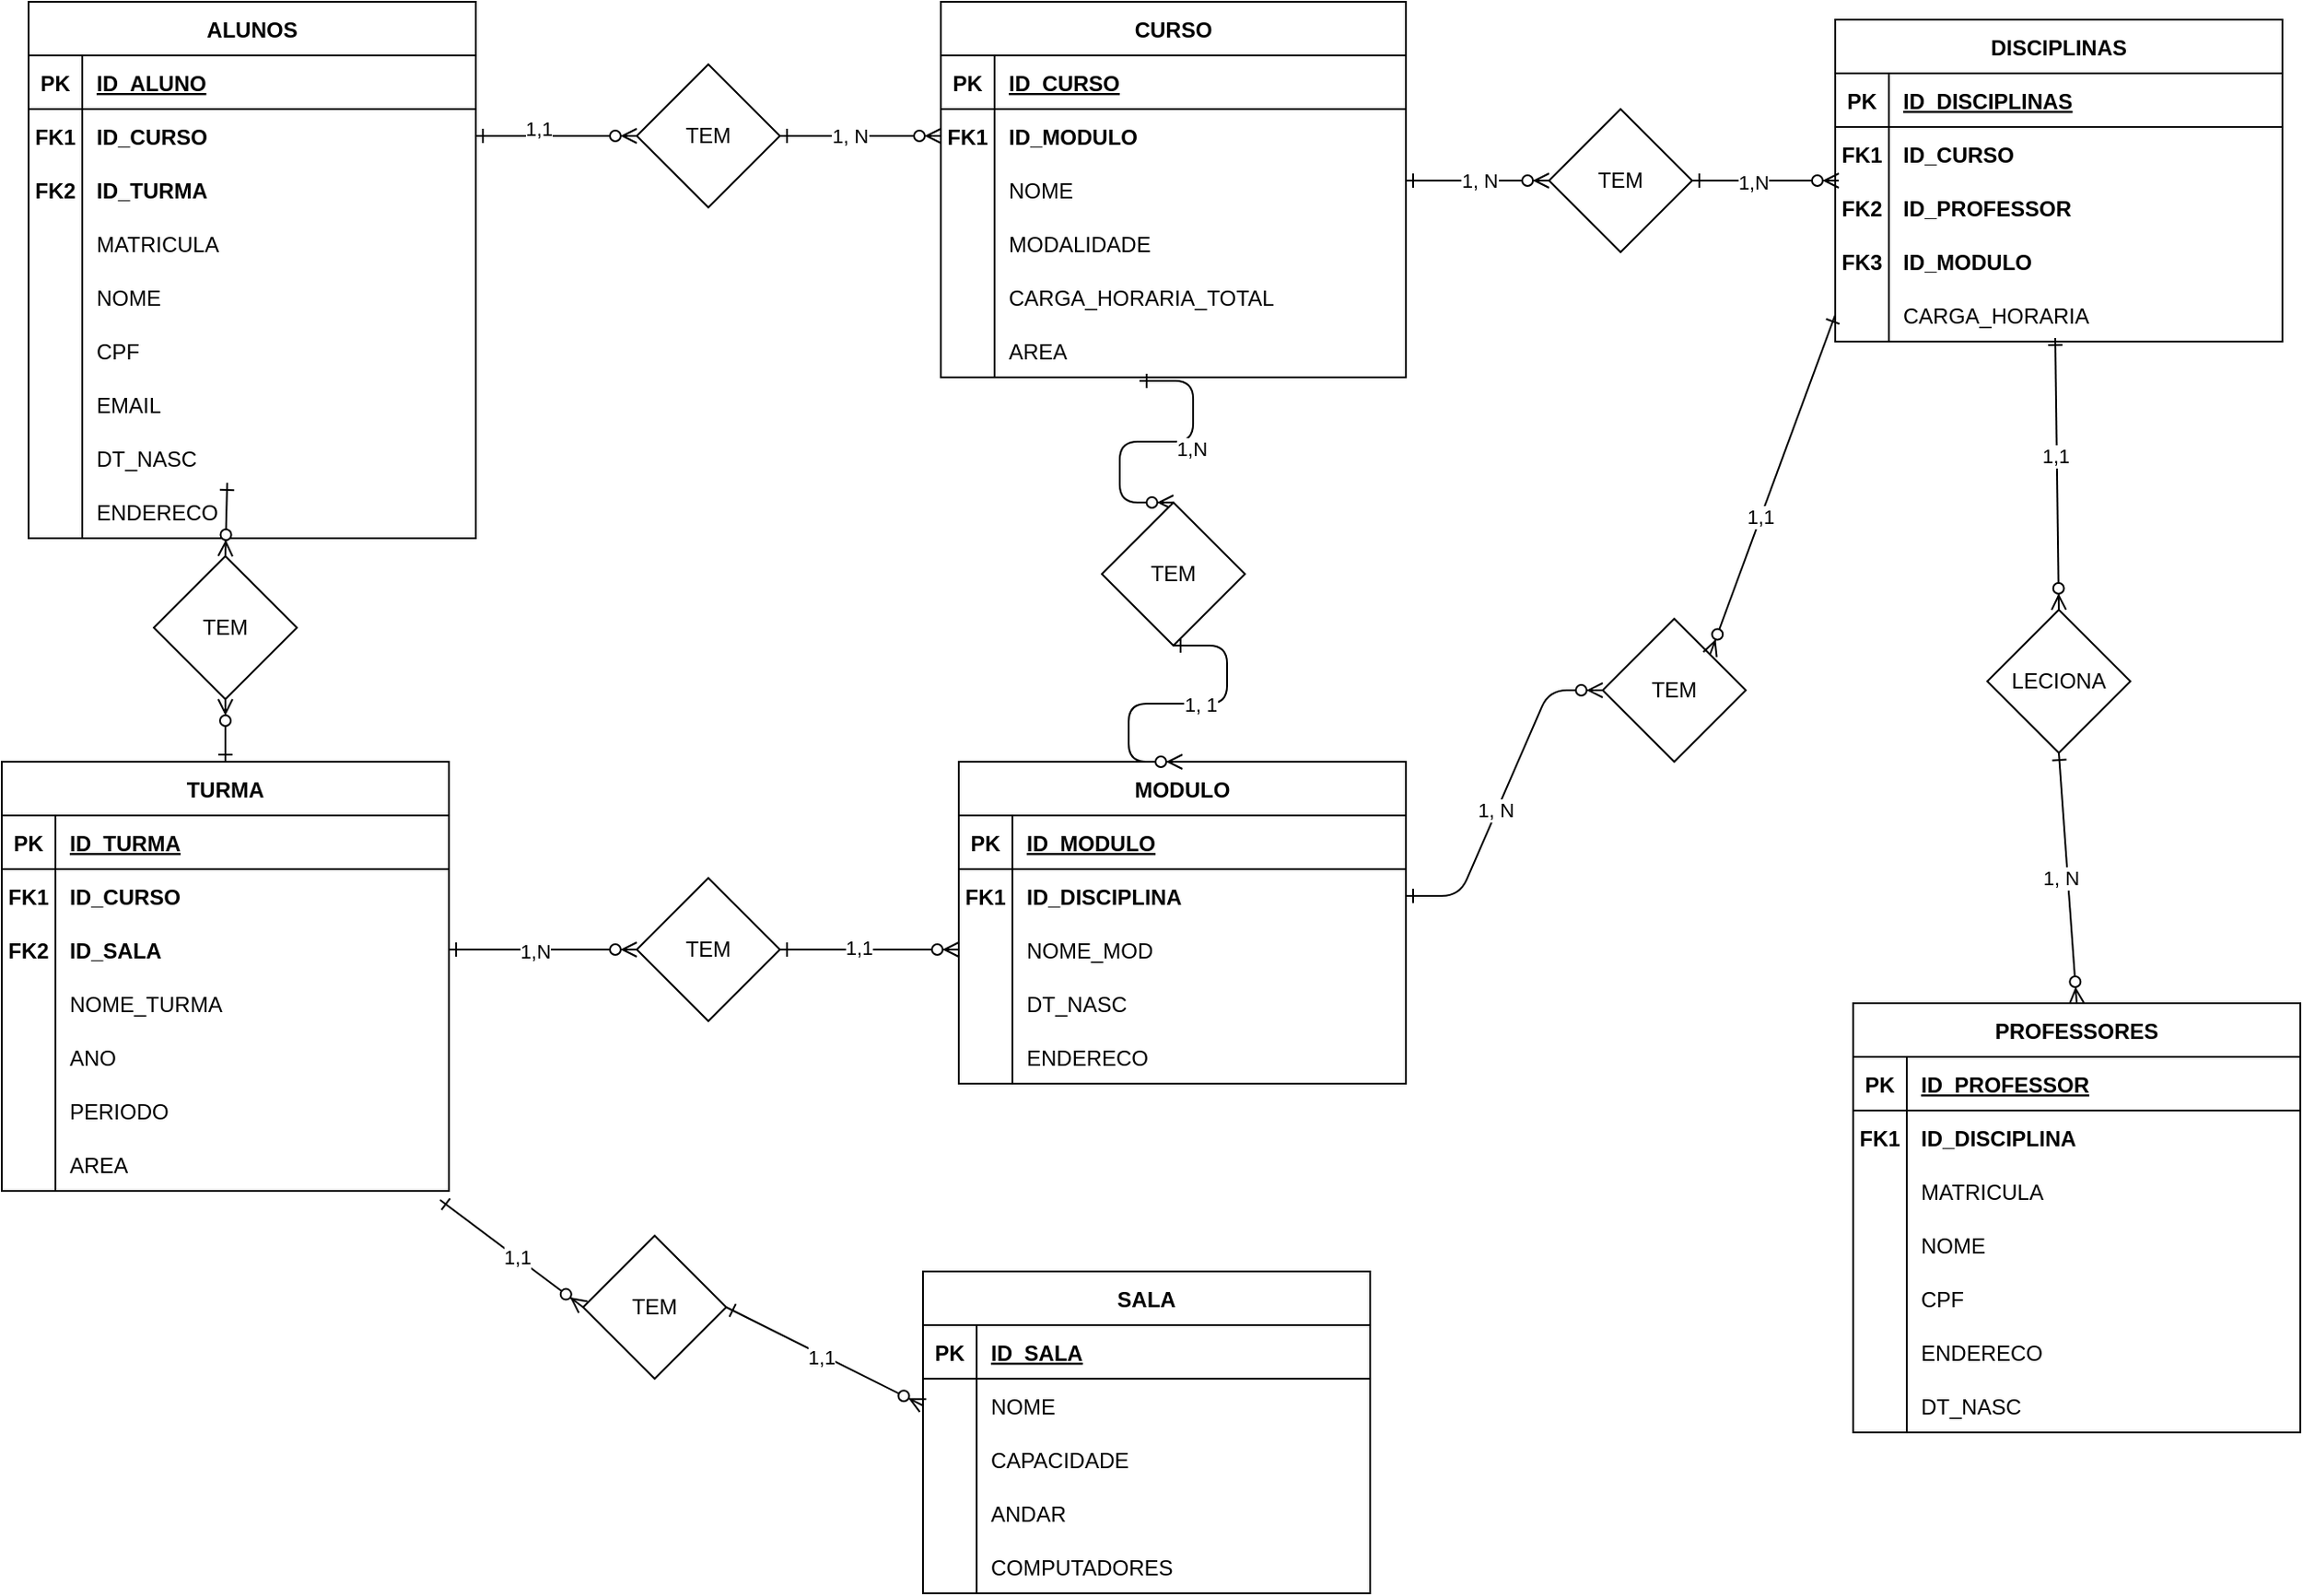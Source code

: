 <mxfile version="21.7.5" type="github">
  <diagram id="R2lEEEUBdFMjLlhIrx00" name="Page-1">
    <mxGraphModel dx="1434" dy="768" grid="1" gridSize="10" guides="1" tooltips="1" connect="1" arrows="1" fold="1" page="1" pageScale="1" pageWidth="850" pageHeight="1100" math="0" shadow="0" extFonts="Permanent Marker^https://fonts.googleapis.com/css?family=Permanent+Marker">
      <root>
        <mxCell id="0" />
        <mxCell id="1" parent="0" />
        <mxCell id="C-vyLk0tnHw3VtMMgP7b-1" value="" style="edgeStyle=entityRelationEdgeStyle;endArrow=ERzeroToMany;startArrow=ERone;endFill=1;startFill=0;exitX=1;exitY=0.5;exitDx=0;exitDy=0;entryX=0;entryY=0.5;entryDx=0;entryDy=0;" parent="1" source="-hiC41WYeYtVtAj1oazb-33" target="C-vyLk0tnHw3VtMMgP7b-6" edge="1">
          <mxGeometry width="100" height="100" relative="1" as="geometry">
            <mxPoint x="340" y="720" as="sourcePoint" />
            <mxPoint x="440" y="620" as="targetPoint" />
            <Array as="points">
              <mxPoint x="410" y="200" />
            </Array>
          </mxGeometry>
        </mxCell>
        <mxCell id="5HD7OeJxK2w6Mlb2MV0D-38" value="1, N" style="edgeLabel;html=1;align=center;verticalAlign=middle;resizable=0;points=[];" vertex="1" connectable="0" parent="C-vyLk0tnHw3VtMMgP7b-1">
          <mxGeometry x="-0.133" relative="1" as="geometry">
            <mxPoint as="offset" />
          </mxGeometry>
        </mxCell>
        <mxCell id="C-vyLk0tnHw3VtMMgP7b-12" value="" style="edgeStyle=entityRelationEdgeStyle;endArrow=ERzeroToMany;startArrow=ERone;endFill=1;startFill=0;entryX=0;entryY=0.5;entryDx=0;entryDy=0;" parent="1" source="-hiC41WYeYtVtAj1oazb-38" target="plqxTGIZk48bvA9duy29-41" edge="1">
          <mxGeometry width="100" height="100" relative="1" as="geometry">
            <mxPoint x="200" y="580" as="sourcePoint" />
            <mxPoint x="240" y="930" as="targetPoint" />
          </mxGeometry>
        </mxCell>
        <mxCell id="5HD7OeJxK2w6Mlb2MV0D-43" value="1,1" style="edgeLabel;html=1;align=center;verticalAlign=middle;resizable=0;points=[];" vertex="1" connectable="0" parent="C-vyLk0tnHw3VtMMgP7b-12">
          <mxGeometry x="-0.126" y="1" relative="1" as="geometry">
            <mxPoint as="offset" />
          </mxGeometry>
        </mxCell>
        <mxCell id="C-vyLk0tnHw3VtMMgP7b-2" value="CURSO" style="shape=table;startSize=30;container=1;collapsible=1;childLayout=tableLayout;fixedRows=1;rowLines=0;fontStyle=1;align=center;resizeLast=1;" parent="1" vertex="1">
          <mxGeometry x="560" y="120" width="260" height="210" as="geometry" />
        </mxCell>
        <mxCell id="C-vyLk0tnHw3VtMMgP7b-3" value="" style="shape=partialRectangle;collapsible=0;dropTarget=0;pointerEvents=0;fillColor=none;points=[[0,0.5],[1,0.5]];portConstraint=eastwest;top=0;left=0;right=0;bottom=1;" parent="C-vyLk0tnHw3VtMMgP7b-2" vertex="1">
          <mxGeometry y="30" width="260" height="30" as="geometry" />
        </mxCell>
        <mxCell id="C-vyLk0tnHw3VtMMgP7b-4" value="PK" style="shape=partialRectangle;overflow=hidden;connectable=0;fillColor=none;top=0;left=0;bottom=0;right=0;fontStyle=1;" parent="C-vyLk0tnHw3VtMMgP7b-3" vertex="1">
          <mxGeometry width="30" height="30" as="geometry">
            <mxRectangle width="30" height="30" as="alternateBounds" />
          </mxGeometry>
        </mxCell>
        <mxCell id="C-vyLk0tnHw3VtMMgP7b-5" value="ID_CURSO" style="shape=partialRectangle;overflow=hidden;connectable=0;fillColor=none;top=0;left=0;bottom=0;right=0;align=left;spacingLeft=6;fontStyle=5;" parent="C-vyLk0tnHw3VtMMgP7b-3" vertex="1">
          <mxGeometry x="30" width="230" height="30" as="geometry">
            <mxRectangle width="230" height="30" as="alternateBounds" />
          </mxGeometry>
        </mxCell>
        <mxCell id="C-vyLk0tnHw3VtMMgP7b-6" value="" style="shape=partialRectangle;collapsible=0;dropTarget=0;pointerEvents=0;fillColor=none;points=[[0,0.5],[1,0.5]];portConstraint=eastwest;top=0;left=0;right=0;bottom=0;" parent="C-vyLk0tnHw3VtMMgP7b-2" vertex="1">
          <mxGeometry y="60" width="260" height="30" as="geometry" />
        </mxCell>
        <mxCell id="C-vyLk0tnHw3VtMMgP7b-7" value="FK1" style="shape=partialRectangle;overflow=hidden;connectable=0;fillColor=none;top=0;left=0;bottom=0;right=0;fontStyle=1" parent="C-vyLk0tnHw3VtMMgP7b-6" vertex="1">
          <mxGeometry width="30" height="30" as="geometry">
            <mxRectangle width="30" height="30" as="alternateBounds" />
          </mxGeometry>
        </mxCell>
        <mxCell id="C-vyLk0tnHw3VtMMgP7b-8" value="ID_MODULO" style="shape=partialRectangle;overflow=hidden;connectable=0;fillColor=none;top=0;left=0;bottom=0;right=0;align=left;spacingLeft=6;fontStyle=1" parent="C-vyLk0tnHw3VtMMgP7b-6" vertex="1">
          <mxGeometry x="30" width="230" height="30" as="geometry">
            <mxRectangle width="230" height="30" as="alternateBounds" />
          </mxGeometry>
        </mxCell>
        <mxCell id="C-vyLk0tnHw3VtMMgP7b-9" value="" style="shape=partialRectangle;collapsible=0;dropTarget=0;pointerEvents=0;fillColor=none;points=[[0,0.5],[1,0.5]];portConstraint=eastwest;top=0;left=0;right=0;bottom=0;" parent="C-vyLk0tnHw3VtMMgP7b-2" vertex="1">
          <mxGeometry y="90" width="260" height="30" as="geometry" />
        </mxCell>
        <mxCell id="C-vyLk0tnHw3VtMMgP7b-10" value="" style="shape=partialRectangle;overflow=hidden;connectable=0;fillColor=none;top=0;left=0;bottom=0;right=0;" parent="C-vyLk0tnHw3VtMMgP7b-9" vertex="1">
          <mxGeometry width="30" height="30" as="geometry">
            <mxRectangle width="30" height="30" as="alternateBounds" />
          </mxGeometry>
        </mxCell>
        <mxCell id="C-vyLk0tnHw3VtMMgP7b-11" value="NOME" style="shape=partialRectangle;overflow=hidden;connectable=0;fillColor=none;top=0;left=0;bottom=0;right=0;align=left;spacingLeft=6;" parent="C-vyLk0tnHw3VtMMgP7b-9" vertex="1">
          <mxGeometry x="30" width="230" height="30" as="geometry">
            <mxRectangle width="230" height="30" as="alternateBounds" />
          </mxGeometry>
        </mxCell>
        <mxCell id="plqxTGIZk48bvA9duy29-15" value="" style="shape=partialRectangle;collapsible=0;dropTarget=0;pointerEvents=0;fillColor=none;points=[[0,0.5],[1,0.5]];portConstraint=eastwest;top=0;left=0;right=0;bottom=0;" parent="C-vyLk0tnHw3VtMMgP7b-2" vertex="1">
          <mxGeometry y="120" width="260" height="30" as="geometry" />
        </mxCell>
        <mxCell id="plqxTGIZk48bvA9duy29-16" value="" style="shape=partialRectangle;overflow=hidden;connectable=0;fillColor=none;top=0;left=0;bottom=0;right=0;" parent="plqxTGIZk48bvA9duy29-15" vertex="1">
          <mxGeometry width="30" height="30" as="geometry">
            <mxRectangle width="30" height="30" as="alternateBounds" />
          </mxGeometry>
        </mxCell>
        <mxCell id="plqxTGIZk48bvA9duy29-17" value="MODALIDADE" style="shape=partialRectangle;overflow=hidden;connectable=0;fillColor=none;top=0;left=0;bottom=0;right=0;align=left;spacingLeft=6;" parent="plqxTGIZk48bvA9duy29-15" vertex="1">
          <mxGeometry x="30" width="230" height="30" as="geometry">
            <mxRectangle width="230" height="30" as="alternateBounds" />
          </mxGeometry>
        </mxCell>
        <mxCell id="plqxTGIZk48bvA9duy29-18" value="" style="shape=partialRectangle;collapsible=0;dropTarget=0;pointerEvents=0;fillColor=none;points=[[0,0.5],[1,0.5]];portConstraint=eastwest;top=0;left=0;right=0;bottom=0;" parent="C-vyLk0tnHw3VtMMgP7b-2" vertex="1">
          <mxGeometry y="150" width="260" height="30" as="geometry" />
        </mxCell>
        <mxCell id="plqxTGIZk48bvA9duy29-19" value="" style="shape=partialRectangle;overflow=hidden;connectable=0;fillColor=none;top=0;left=0;bottom=0;right=0;" parent="plqxTGIZk48bvA9duy29-18" vertex="1">
          <mxGeometry width="30" height="30" as="geometry">
            <mxRectangle width="30" height="30" as="alternateBounds" />
          </mxGeometry>
        </mxCell>
        <mxCell id="plqxTGIZk48bvA9duy29-20" value="CARGA_HORARIA_TOTAL" style="shape=partialRectangle;overflow=hidden;connectable=0;fillColor=none;top=0;left=0;bottom=0;right=0;align=left;spacingLeft=6;" parent="plqxTGIZk48bvA9duy29-18" vertex="1">
          <mxGeometry x="30" width="230" height="30" as="geometry">
            <mxRectangle width="230" height="30" as="alternateBounds" />
          </mxGeometry>
        </mxCell>
        <mxCell id="5HD7OeJxK2w6Mlb2MV0D-89" value="" style="shape=partialRectangle;collapsible=0;dropTarget=0;pointerEvents=0;fillColor=none;points=[[0,0.5],[1,0.5]];portConstraint=eastwest;top=0;left=0;right=0;bottom=0;" vertex="1" parent="C-vyLk0tnHw3VtMMgP7b-2">
          <mxGeometry y="180" width="260" height="30" as="geometry" />
        </mxCell>
        <mxCell id="5HD7OeJxK2w6Mlb2MV0D-90" value="" style="shape=partialRectangle;overflow=hidden;connectable=0;fillColor=none;top=0;left=0;bottom=0;right=0;" vertex="1" parent="5HD7OeJxK2w6Mlb2MV0D-89">
          <mxGeometry width="30" height="30" as="geometry">
            <mxRectangle width="30" height="30" as="alternateBounds" />
          </mxGeometry>
        </mxCell>
        <mxCell id="5HD7OeJxK2w6Mlb2MV0D-91" value="AREA" style="shape=partialRectangle;overflow=hidden;connectable=0;fillColor=none;top=0;left=0;bottom=0;right=0;align=left;spacingLeft=6;" vertex="1" parent="5HD7OeJxK2w6Mlb2MV0D-89">
          <mxGeometry x="30" width="230" height="30" as="geometry">
            <mxRectangle width="230" height="30" as="alternateBounds" />
          </mxGeometry>
        </mxCell>
        <mxCell id="C-vyLk0tnHw3VtMMgP7b-13" value="DISCIPLINAS" style="shape=table;startSize=30;container=1;collapsible=1;childLayout=tableLayout;fixedRows=1;rowLines=0;fontStyle=1;align=center;resizeLast=1;" parent="1" vertex="1">
          <mxGeometry x="1060" y="130" width="250" height="180" as="geometry" />
        </mxCell>
        <mxCell id="C-vyLk0tnHw3VtMMgP7b-14" value="" style="shape=partialRectangle;collapsible=0;dropTarget=0;pointerEvents=0;fillColor=none;points=[[0,0.5],[1,0.5]];portConstraint=eastwest;top=0;left=0;right=0;bottom=1;" parent="C-vyLk0tnHw3VtMMgP7b-13" vertex="1">
          <mxGeometry y="30" width="250" height="30" as="geometry" />
        </mxCell>
        <mxCell id="C-vyLk0tnHw3VtMMgP7b-15" value="PK" style="shape=partialRectangle;overflow=hidden;connectable=0;fillColor=none;top=0;left=0;bottom=0;right=0;fontStyle=1;" parent="C-vyLk0tnHw3VtMMgP7b-14" vertex="1">
          <mxGeometry width="30" height="30" as="geometry">
            <mxRectangle width="30" height="30" as="alternateBounds" />
          </mxGeometry>
        </mxCell>
        <mxCell id="C-vyLk0tnHw3VtMMgP7b-16" value="ID_DISCIPLINAS" style="shape=partialRectangle;overflow=hidden;connectable=0;fillColor=none;top=0;left=0;bottom=0;right=0;align=left;spacingLeft=6;fontStyle=5;" parent="C-vyLk0tnHw3VtMMgP7b-14" vertex="1">
          <mxGeometry x="30" width="220" height="30" as="geometry">
            <mxRectangle width="220" height="30" as="alternateBounds" />
          </mxGeometry>
        </mxCell>
        <mxCell id="C-vyLk0tnHw3VtMMgP7b-17" value="" style="shape=partialRectangle;collapsible=0;dropTarget=0;pointerEvents=0;fillColor=none;points=[[0,0.5],[1,0.5]];portConstraint=eastwest;top=0;left=0;right=0;bottom=0;" parent="C-vyLk0tnHw3VtMMgP7b-13" vertex="1">
          <mxGeometry y="60" width="250" height="30" as="geometry" />
        </mxCell>
        <mxCell id="C-vyLk0tnHw3VtMMgP7b-18" value="FK1" style="shape=partialRectangle;overflow=hidden;connectable=0;fillColor=none;top=0;left=0;bottom=0;right=0;fontStyle=1" parent="C-vyLk0tnHw3VtMMgP7b-17" vertex="1">
          <mxGeometry width="30" height="30" as="geometry">
            <mxRectangle width="30" height="30" as="alternateBounds" />
          </mxGeometry>
        </mxCell>
        <mxCell id="C-vyLk0tnHw3VtMMgP7b-19" value="ID_CURSO" style="shape=partialRectangle;overflow=hidden;connectable=0;fillColor=none;top=0;left=0;bottom=0;right=0;align=left;spacingLeft=6;fontStyle=1" parent="C-vyLk0tnHw3VtMMgP7b-17" vertex="1">
          <mxGeometry x="30" width="220" height="30" as="geometry">
            <mxRectangle width="220" height="30" as="alternateBounds" />
          </mxGeometry>
        </mxCell>
        <mxCell id="C-vyLk0tnHw3VtMMgP7b-20" value="" style="shape=partialRectangle;collapsible=0;dropTarget=0;pointerEvents=0;fillColor=none;points=[[0,0.5],[1,0.5]];portConstraint=eastwest;top=0;left=0;right=0;bottom=0;" parent="C-vyLk0tnHw3VtMMgP7b-13" vertex="1">
          <mxGeometry y="90" width="250" height="30" as="geometry" />
        </mxCell>
        <mxCell id="C-vyLk0tnHw3VtMMgP7b-21" value="FK2" style="shape=partialRectangle;overflow=hidden;connectable=0;fillColor=none;top=0;left=0;bottom=0;right=0;fontStyle=1" parent="C-vyLk0tnHw3VtMMgP7b-20" vertex="1">
          <mxGeometry width="30" height="30" as="geometry">
            <mxRectangle width="30" height="30" as="alternateBounds" />
          </mxGeometry>
        </mxCell>
        <mxCell id="C-vyLk0tnHw3VtMMgP7b-22" value="ID_PROFESSOR" style="shape=partialRectangle;overflow=hidden;connectable=0;fillColor=none;top=0;left=0;bottom=0;right=0;align=left;spacingLeft=6;fontStyle=1" parent="C-vyLk0tnHw3VtMMgP7b-20" vertex="1">
          <mxGeometry x="30" width="220" height="30" as="geometry">
            <mxRectangle width="220" height="30" as="alternateBounds" />
          </mxGeometry>
        </mxCell>
        <mxCell id="plqxTGIZk48bvA9duy29-24" value="" style="shape=partialRectangle;collapsible=0;dropTarget=0;pointerEvents=0;fillColor=none;points=[[0,0.5],[1,0.5]];portConstraint=eastwest;top=0;left=0;right=0;bottom=0;" parent="C-vyLk0tnHw3VtMMgP7b-13" vertex="1">
          <mxGeometry y="120" width="250" height="30" as="geometry" />
        </mxCell>
        <mxCell id="plqxTGIZk48bvA9duy29-25" value="FK3" style="shape=partialRectangle;overflow=hidden;connectable=0;fillColor=none;top=0;left=0;bottom=0;right=0;fontStyle=1" parent="plqxTGIZk48bvA9duy29-24" vertex="1">
          <mxGeometry width="30" height="30" as="geometry">
            <mxRectangle width="30" height="30" as="alternateBounds" />
          </mxGeometry>
        </mxCell>
        <mxCell id="plqxTGIZk48bvA9duy29-26" value="" style="shape=partialRectangle;overflow=hidden;connectable=0;fillColor=none;top=0;left=0;bottom=0;right=0;align=left;spacingLeft=6;" parent="plqxTGIZk48bvA9duy29-24" vertex="1">
          <mxGeometry x="30" width="220" height="30" as="geometry">
            <mxRectangle width="220" height="30" as="alternateBounds" />
          </mxGeometry>
        </mxCell>
        <mxCell id="plqxTGIZk48bvA9duy29-27" value="" style="shape=partialRectangle;collapsible=0;dropTarget=0;pointerEvents=0;fillColor=none;points=[[0,0.5],[1,0.5]];portConstraint=eastwest;top=0;left=0;right=0;bottom=0;" parent="C-vyLk0tnHw3VtMMgP7b-13" vertex="1">
          <mxGeometry y="150" width="250" height="30" as="geometry" />
        </mxCell>
        <mxCell id="plqxTGIZk48bvA9duy29-28" value="" style="shape=partialRectangle;overflow=hidden;connectable=0;fillColor=none;top=0;left=0;bottom=0;right=0;" parent="plqxTGIZk48bvA9duy29-27" vertex="1">
          <mxGeometry width="30" height="30" as="geometry">
            <mxRectangle width="30" height="30" as="alternateBounds" />
          </mxGeometry>
        </mxCell>
        <mxCell id="plqxTGIZk48bvA9duy29-29" value="CARGA_HORARIA" style="shape=partialRectangle;overflow=hidden;connectable=0;fillColor=none;top=0;left=0;bottom=0;right=0;align=left;spacingLeft=6;" parent="plqxTGIZk48bvA9duy29-27" vertex="1">
          <mxGeometry x="30" width="220" height="30" as="geometry">
            <mxRectangle width="220" height="30" as="alternateBounds" />
          </mxGeometry>
        </mxCell>
        <mxCell id="C-vyLk0tnHw3VtMMgP7b-23" value="ALUNOS" style="shape=table;startSize=30;container=1;collapsible=1;childLayout=tableLayout;fixedRows=1;rowLines=0;fontStyle=1;align=center;resizeLast=1;" parent="1" vertex="1">
          <mxGeometry x="50" y="120" width="250" height="300" as="geometry">
            <mxRectangle x="50" y="120" width="80" height="30" as="alternateBounds" />
          </mxGeometry>
        </mxCell>
        <mxCell id="C-vyLk0tnHw3VtMMgP7b-24" value="" style="shape=partialRectangle;collapsible=0;dropTarget=0;pointerEvents=0;fillColor=none;points=[[0,0.5],[1,0.5]];portConstraint=eastwest;top=0;left=0;right=0;bottom=1;" parent="C-vyLk0tnHw3VtMMgP7b-23" vertex="1">
          <mxGeometry y="30" width="250" height="30" as="geometry" />
        </mxCell>
        <mxCell id="C-vyLk0tnHw3VtMMgP7b-25" value="PK" style="shape=partialRectangle;overflow=hidden;connectable=0;fillColor=none;top=0;left=0;bottom=0;right=0;fontStyle=1;" parent="C-vyLk0tnHw3VtMMgP7b-24" vertex="1">
          <mxGeometry width="30" height="30" as="geometry">
            <mxRectangle width="30" height="30" as="alternateBounds" />
          </mxGeometry>
        </mxCell>
        <mxCell id="C-vyLk0tnHw3VtMMgP7b-26" value="ID_ALUNO" style="shape=partialRectangle;overflow=hidden;connectable=0;fillColor=none;top=0;left=0;bottom=0;right=0;align=left;spacingLeft=6;fontStyle=5;" parent="C-vyLk0tnHw3VtMMgP7b-24" vertex="1">
          <mxGeometry x="30" width="220" height="30" as="geometry">
            <mxRectangle width="220" height="30" as="alternateBounds" />
          </mxGeometry>
        </mxCell>
        <mxCell id="C-vyLk0tnHw3VtMMgP7b-27" value="" style="shape=partialRectangle;collapsible=0;dropTarget=0;pointerEvents=0;fillColor=none;points=[[0,0.5],[1,0.5]];portConstraint=eastwest;top=0;left=0;right=0;bottom=0;" parent="C-vyLk0tnHw3VtMMgP7b-23" vertex="1">
          <mxGeometry y="60" width="250" height="30" as="geometry" />
        </mxCell>
        <mxCell id="C-vyLk0tnHw3VtMMgP7b-28" value="FK1" style="shape=partialRectangle;overflow=hidden;connectable=0;fillColor=none;top=0;left=0;bottom=0;right=0;fontStyle=1" parent="C-vyLk0tnHw3VtMMgP7b-27" vertex="1">
          <mxGeometry width="30" height="30" as="geometry">
            <mxRectangle width="30" height="30" as="alternateBounds" />
          </mxGeometry>
        </mxCell>
        <mxCell id="C-vyLk0tnHw3VtMMgP7b-29" value="ID_CURSO" style="shape=partialRectangle;overflow=hidden;connectable=0;fillColor=none;top=0;left=0;bottom=0;right=0;align=left;spacingLeft=6;fontStyle=1" parent="C-vyLk0tnHw3VtMMgP7b-27" vertex="1">
          <mxGeometry x="30" width="220" height="30" as="geometry">
            <mxRectangle width="220" height="30" as="alternateBounds" />
          </mxGeometry>
        </mxCell>
        <mxCell id="plqxTGIZk48bvA9duy29-6" value="" style="shape=partialRectangle;collapsible=0;dropTarget=0;pointerEvents=0;fillColor=none;points=[[0,0.5],[1,0.5]];portConstraint=eastwest;top=0;left=0;right=0;bottom=0;" parent="C-vyLk0tnHw3VtMMgP7b-23" vertex="1">
          <mxGeometry y="90" width="250" height="30" as="geometry" />
        </mxCell>
        <mxCell id="plqxTGIZk48bvA9duy29-7" value="FK2" style="shape=partialRectangle;overflow=hidden;connectable=0;fillColor=none;top=0;left=0;bottom=0;right=0;fontStyle=1" parent="plqxTGIZk48bvA9duy29-6" vertex="1">
          <mxGeometry width="30" height="30" as="geometry">
            <mxRectangle width="30" height="30" as="alternateBounds" />
          </mxGeometry>
        </mxCell>
        <mxCell id="plqxTGIZk48bvA9duy29-8" value="ID_TURMA" style="shape=partialRectangle;overflow=hidden;connectable=0;fillColor=none;top=0;left=0;bottom=0;right=0;align=left;spacingLeft=6;fontStyle=1" parent="plqxTGIZk48bvA9duy29-6" vertex="1">
          <mxGeometry x="30" width="220" height="30" as="geometry">
            <mxRectangle width="220" height="30" as="alternateBounds" />
          </mxGeometry>
        </mxCell>
        <mxCell id="plqxTGIZk48bvA9duy29-9" value="" style="shape=partialRectangle;collapsible=0;dropTarget=0;pointerEvents=0;fillColor=none;points=[[0,0.5],[1,0.5]];portConstraint=eastwest;top=0;left=0;right=0;bottom=0;" parent="C-vyLk0tnHw3VtMMgP7b-23" vertex="1">
          <mxGeometry y="120" width="250" height="30" as="geometry" />
        </mxCell>
        <mxCell id="plqxTGIZk48bvA9duy29-10" value="" style="shape=partialRectangle;overflow=hidden;connectable=0;fillColor=none;top=0;left=0;bottom=0;right=0;" parent="plqxTGIZk48bvA9duy29-9" vertex="1">
          <mxGeometry width="30" height="30" as="geometry">
            <mxRectangle width="30" height="30" as="alternateBounds" />
          </mxGeometry>
        </mxCell>
        <mxCell id="plqxTGIZk48bvA9duy29-11" value="MATRICULA" style="shape=partialRectangle;overflow=hidden;connectable=0;fillColor=none;top=0;left=0;bottom=0;right=0;align=left;spacingLeft=6;" parent="plqxTGIZk48bvA9duy29-9" vertex="1">
          <mxGeometry x="30" width="220" height="30" as="geometry">
            <mxRectangle width="220" height="30" as="alternateBounds" />
          </mxGeometry>
        </mxCell>
        <mxCell id="plqxTGIZk48bvA9duy29-12" value="" style="shape=partialRectangle;collapsible=0;dropTarget=0;pointerEvents=0;fillColor=none;points=[[0,0.5],[1,0.5]];portConstraint=eastwest;top=0;left=0;right=0;bottom=0;" parent="C-vyLk0tnHw3VtMMgP7b-23" vertex="1">
          <mxGeometry y="150" width="250" height="30" as="geometry" />
        </mxCell>
        <mxCell id="plqxTGIZk48bvA9duy29-13" value="" style="shape=partialRectangle;overflow=hidden;connectable=0;fillColor=none;top=0;left=0;bottom=0;right=0;" parent="plqxTGIZk48bvA9duy29-12" vertex="1">
          <mxGeometry width="30" height="30" as="geometry">
            <mxRectangle width="30" height="30" as="alternateBounds" />
          </mxGeometry>
        </mxCell>
        <mxCell id="plqxTGIZk48bvA9duy29-14" value="NOME" style="shape=partialRectangle;overflow=hidden;connectable=0;fillColor=none;top=0;left=0;bottom=0;right=0;align=left;spacingLeft=6;" parent="plqxTGIZk48bvA9duy29-12" vertex="1">
          <mxGeometry x="30" width="220" height="30" as="geometry">
            <mxRectangle width="220" height="30" as="alternateBounds" />
          </mxGeometry>
        </mxCell>
        <mxCell id="5HD7OeJxK2w6Mlb2MV0D-4" value="" style="shape=partialRectangle;collapsible=0;dropTarget=0;pointerEvents=0;fillColor=none;points=[[0,0.5],[1,0.5]];portConstraint=eastwest;top=0;left=0;right=0;bottom=0;" vertex="1" parent="C-vyLk0tnHw3VtMMgP7b-23">
          <mxGeometry y="180" width="250" height="30" as="geometry" />
        </mxCell>
        <mxCell id="5HD7OeJxK2w6Mlb2MV0D-5" value="" style="shape=partialRectangle;overflow=hidden;connectable=0;fillColor=none;top=0;left=0;bottom=0;right=0;" vertex="1" parent="5HD7OeJxK2w6Mlb2MV0D-4">
          <mxGeometry width="30" height="30" as="geometry">
            <mxRectangle width="30" height="30" as="alternateBounds" />
          </mxGeometry>
        </mxCell>
        <mxCell id="5HD7OeJxK2w6Mlb2MV0D-6" value="CPF" style="shape=partialRectangle;overflow=hidden;connectable=0;fillColor=none;top=0;left=0;bottom=0;right=0;align=left;spacingLeft=6;" vertex="1" parent="5HD7OeJxK2w6Mlb2MV0D-4">
          <mxGeometry x="30" width="220" height="30" as="geometry">
            <mxRectangle width="220" height="30" as="alternateBounds" />
          </mxGeometry>
        </mxCell>
        <mxCell id="5HD7OeJxK2w6Mlb2MV0D-7" value="" style="shape=partialRectangle;collapsible=0;dropTarget=0;pointerEvents=0;fillColor=none;points=[[0,0.5],[1,0.5]];portConstraint=eastwest;top=0;left=0;right=0;bottom=0;" vertex="1" parent="C-vyLk0tnHw3VtMMgP7b-23">
          <mxGeometry y="210" width="250" height="30" as="geometry" />
        </mxCell>
        <mxCell id="5HD7OeJxK2w6Mlb2MV0D-8" value="" style="shape=partialRectangle;overflow=hidden;connectable=0;fillColor=none;top=0;left=0;bottom=0;right=0;" vertex="1" parent="5HD7OeJxK2w6Mlb2MV0D-7">
          <mxGeometry width="30" height="30" as="geometry">
            <mxRectangle width="30" height="30" as="alternateBounds" />
          </mxGeometry>
        </mxCell>
        <mxCell id="5HD7OeJxK2w6Mlb2MV0D-9" value="EMAIL" style="shape=partialRectangle;overflow=hidden;connectable=0;fillColor=none;top=0;left=0;bottom=0;right=0;align=left;spacingLeft=6;" vertex="1" parent="5HD7OeJxK2w6Mlb2MV0D-7">
          <mxGeometry x="30" width="220" height="30" as="geometry">
            <mxRectangle width="220" height="30" as="alternateBounds" />
          </mxGeometry>
        </mxCell>
        <mxCell id="5HD7OeJxK2w6Mlb2MV0D-10" value="" style="shape=partialRectangle;collapsible=0;dropTarget=0;pointerEvents=0;fillColor=none;points=[[0,0.5],[1,0.5]];portConstraint=eastwest;top=0;left=0;right=0;bottom=0;" vertex="1" parent="C-vyLk0tnHw3VtMMgP7b-23">
          <mxGeometry y="240" width="250" height="30" as="geometry" />
        </mxCell>
        <mxCell id="5HD7OeJxK2w6Mlb2MV0D-11" value="" style="shape=partialRectangle;overflow=hidden;connectable=0;fillColor=none;top=0;left=0;bottom=0;right=0;" vertex="1" parent="5HD7OeJxK2w6Mlb2MV0D-10">
          <mxGeometry width="30" height="30" as="geometry">
            <mxRectangle width="30" height="30" as="alternateBounds" />
          </mxGeometry>
        </mxCell>
        <mxCell id="5HD7OeJxK2w6Mlb2MV0D-12" value="DT_NASC" style="shape=partialRectangle;overflow=hidden;connectable=0;fillColor=none;top=0;left=0;bottom=0;right=0;align=left;spacingLeft=6;" vertex="1" parent="5HD7OeJxK2w6Mlb2MV0D-10">
          <mxGeometry x="30" width="220" height="30" as="geometry">
            <mxRectangle width="220" height="30" as="alternateBounds" />
          </mxGeometry>
        </mxCell>
        <mxCell id="5HD7OeJxK2w6Mlb2MV0D-86" value="" style="shape=partialRectangle;collapsible=0;dropTarget=0;pointerEvents=0;fillColor=none;points=[[0,0.5],[1,0.5]];portConstraint=eastwest;top=0;left=0;right=0;bottom=0;" vertex="1" parent="C-vyLk0tnHw3VtMMgP7b-23">
          <mxGeometry y="270" width="250" height="30" as="geometry" />
        </mxCell>
        <mxCell id="5HD7OeJxK2w6Mlb2MV0D-87" value="" style="shape=partialRectangle;overflow=hidden;connectable=0;fillColor=none;top=0;left=0;bottom=0;right=0;" vertex="1" parent="5HD7OeJxK2w6Mlb2MV0D-86">
          <mxGeometry width="30" height="30" as="geometry">
            <mxRectangle width="30" height="30" as="alternateBounds" />
          </mxGeometry>
        </mxCell>
        <mxCell id="5HD7OeJxK2w6Mlb2MV0D-88" value="ENDERECO" style="shape=partialRectangle;overflow=hidden;connectable=0;fillColor=none;top=0;left=0;bottom=0;right=0;align=left;spacingLeft=6;" vertex="1" parent="5HD7OeJxK2w6Mlb2MV0D-86">
          <mxGeometry x="30" width="220" height="30" as="geometry">
            <mxRectangle width="220" height="30" as="alternateBounds" />
          </mxGeometry>
        </mxCell>
        <mxCell id="plqxTGIZk48bvA9duy29-34" value="MODULO" style="shape=table;startSize=30;container=1;collapsible=1;childLayout=tableLayout;fixedRows=1;rowLines=0;fontStyle=1;align=center;resizeLast=1;" parent="1" vertex="1">
          <mxGeometry x="570" y="545" width="250" height="180" as="geometry" />
        </mxCell>
        <mxCell id="plqxTGIZk48bvA9duy29-35" value="" style="shape=partialRectangle;collapsible=0;dropTarget=0;pointerEvents=0;fillColor=none;points=[[0,0.5],[1,0.5]];portConstraint=eastwest;top=0;left=0;right=0;bottom=1;" parent="plqxTGIZk48bvA9duy29-34" vertex="1">
          <mxGeometry y="30" width="250" height="30" as="geometry" />
        </mxCell>
        <mxCell id="plqxTGIZk48bvA9duy29-36" value="PK" style="shape=partialRectangle;overflow=hidden;connectable=0;fillColor=none;top=0;left=0;bottom=0;right=0;fontStyle=1;" parent="plqxTGIZk48bvA9duy29-35" vertex="1">
          <mxGeometry width="30" height="30" as="geometry">
            <mxRectangle width="30" height="30" as="alternateBounds" />
          </mxGeometry>
        </mxCell>
        <mxCell id="plqxTGIZk48bvA9duy29-37" value="ID_MODULO" style="shape=partialRectangle;overflow=hidden;connectable=0;fillColor=none;top=0;left=0;bottom=0;right=0;align=left;spacingLeft=6;fontStyle=5;" parent="plqxTGIZk48bvA9duy29-35" vertex="1">
          <mxGeometry x="30" width="220" height="30" as="geometry">
            <mxRectangle width="220" height="30" as="alternateBounds" />
          </mxGeometry>
        </mxCell>
        <mxCell id="plqxTGIZk48bvA9duy29-38" value="" style="shape=partialRectangle;collapsible=0;dropTarget=0;pointerEvents=0;fillColor=none;points=[[0,0.5],[1,0.5]];portConstraint=eastwest;top=0;left=0;right=0;bottom=0;" parent="plqxTGIZk48bvA9duy29-34" vertex="1">
          <mxGeometry y="60" width="250" height="30" as="geometry" />
        </mxCell>
        <mxCell id="plqxTGIZk48bvA9duy29-39" value="FK1" style="shape=partialRectangle;overflow=hidden;connectable=0;fillColor=none;top=0;left=0;bottom=0;right=0;fontStyle=1" parent="plqxTGIZk48bvA9duy29-38" vertex="1">
          <mxGeometry width="30" height="30" as="geometry">
            <mxRectangle width="30" height="30" as="alternateBounds" />
          </mxGeometry>
        </mxCell>
        <mxCell id="plqxTGIZk48bvA9duy29-40" value="ID_DISCIPLINA" style="shape=partialRectangle;overflow=hidden;connectable=0;fillColor=none;top=0;left=0;bottom=0;right=0;align=left;spacingLeft=6;fontStyle=1" parent="plqxTGIZk48bvA9duy29-38" vertex="1">
          <mxGeometry x="30" width="220" height="30" as="geometry">
            <mxRectangle width="220" height="30" as="alternateBounds" />
          </mxGeometry>
        </mxCell>
        <mxCell id="plqxTGIZk48bvA9duy29-41" value="" style="shape=partialRectangle;collapsible=0;dropTarget=0;pointerEvents=0;fillColor=none;points=[[0,0.5],[1,0.5]];portConstraint=eastwest;top=0;left=0;right=0;bottom=0;" parent="plqxTGIZk48bvA9duy29-34" vertex="1">
          <mxGeometry y="90" width="250" height="30" as="geometry" />
        </mxCell>
        <mxCell id="plqxTGIZk48bvA9duy29-42" value="" style="shape=partialRectangle;overflow=hidden;connectable=0;fillColor=none;top=0;left=0;bottom=0;right=0;" parent="plqxTGIZk48bvA9duy29-41" vertex="1">
          <mxGeometry width="30" height="30" as="geometry">
            <mxRectangle width="30" height="30" as="alternateBounds" />
          </mxGeometry>
        </mxCell>
        <mxCell id="plqxTGIZk48bvA9duy29-43" value="NOME_MOD" style="shape=partialRectangle;overflow=hidden;connectable=0;fillColor=none;top=0;left=0;bottom=0;right=0;align=left;spacingLeft=6;" parent="plqxTGIZk48bvA9duy29-41" vertex="1">
          <mxGeometry x="30" width="220" height="30" as="geometry">
            <mxRectangle width="220" height="30" as="alternateBounds" />
          </mxGeometry>
        </mxCell>
        <mxCell id="plqxTGIZk48bvA9duy29-44" value="" style="shape=partialRectangle;collapsible=0;dropTarget=0;pointerEvents=0;fillColor=none;points=[[0,0.5],[1,0.5]];portConstraint=eastwest;top=0;left=0;right=0;bottom=0;" parent="plqxTGIZk48bvA9duy29-34" vertex="1">
          <mxGeometry y="120" width="250" height="30" as="geometry" />
        </mxCell>
        <mxCell id="plqxTGIZk48bvA9duy29-45" value="" style="shape=partialRectangle;overflow=hidden;connectable=0;fillColor=none;top=0;left=0;bottom=0;right=0;" parent="plqxTGIZk48bvA9duy29-44" vertex="1">
          <mxGeometry width="30" height="30" as="geometry">
            <mxRectangle width="30" height="30" as="alternateBounds" />
          </mxGeometry>
        </mxCell>
        <mxCell id="plqxTGIZk48bvA9duy29-46" value="DT_NASC" style="shape=partialRectangle;overflow=hidden;connectable=0;fillColor=none;top=0;left=0;bottom=0;right=0;align=left;spacingLeft=6;" parent="plqxTGIZk48bvA9duy29-44" vertex="1">
          <mxGeometry x="30" width="220" height="30" as="geometry">
            <mxRectangle width="220" height="30" as="alternateBounds" />
          </mxGeometry>
        </mxCell>
        <mxCell id="plqxTGIZk48bvA9duy29-47" value="" style="shape=partialRectangle;collapsible=0;dropTarget=0;pointerEvents=0;fillColor=none;points=[[0,0.5],[1,0.5]];portConstraint=eastwest;top=0;left=0;right=0;bottom=0;" parent="plqxTGIZk48bvA9duy29-34" vertex="1">
          <mxGeometry y="150" width="250" height="30" as="geometry" />
        </mxCell>
        <mxCell id="plqxTGIZk48bvA9duy29-48" value="" style="shape=partialRectangle;overflow=hidden;connectable=0;fillColor=none;top=0;left=0;bottom=0;right=0;" parent="plqxTGIZk48bvA9duy29-47" vertex="1">
          <mxGeometry width="30" height="30" as="geometry">
            <mxRectangle width="30" height="30" as="alternateBounds" />
          </mxGeometry>
        </mxCell>
        <mxCell id="plqxTGIZk48bvA9duy29-49" value="ENDERECO" style="shape=partialRectangle;overflow=hidden;connectable=0;fillColor=none;top=0;left=0;bottom=0;right=0;align=left;spacingLeft=6;" parent="plqxTGIZk48bvA9duy29-47" vertex="1">
          <mxGeometry x="30" width="220" height="30" as="geometry">
            <mxRectangle width="220" height="30" as="alternateBounds" />
          </mxGeometry>
        </mxCell>
        <mxCell id="plqxTGIZk48bvA9duy29-51" value="TURMA" style="shape=table;startSize=30;container=1;collapsible=1;childLayout=tableLayout;fixedRows=1;rowLines=0;fontStyle=1;align=center;resizeLast=1;" parent="1" vertex="1">
          <mxGeometry x="35" y="545" width="250" height="240" as="geometry" />
        </mxCell>
        <mxCell id="plqxTGIZk48bvA9duy29-52" value="" style="shape=partialRectangle;collapsible=0;dropTarget=0;pointerEvents=0;fillColor=none;points=[[0,0.5],[1,0.5]];portConstraint=eastwest;top=0;left=0;right=0;bottom=1;" parent="plqxTGIZk48bvA9duy29-51" vertex="1">
          <mxGeometry y="30" width="250" height="30" as="geometry" />
        </mxCell>
        <mxCell id="plqxTGIZk48bvA9duy29-53" value="PK" style="shape=partialRectangle;overflow=hidden;connectable=0;fillColor=none;top=0;left=0;bottom=0;right=0;fontStyle=1;" parent="plqxTGIZk48bvA9duy29-52" vertex="1">
          <mxGeometry width="30" height="30" as="geometry">
            <mxRectangle width="30" height="30" as="alternateBounds" />
          </mxGeometry>
        </mxCell>
        <mxCell id="plqxTGIZk48bvA9duy29-54" value="ID_TURMA" style="shape=partialRectangle;overflow=hidden;connectable=0;fillColor=none;top=0;left=0;bottom=0;right=0;align=left;spacingLeft=6;fontStyle=5;" parent="plqxTGIZk48bvA9duy29-52" vertex="1">
          <mxGeometry x="30" width="220" height="30" as="geometry">
            <mxRectangle width="220" height="30" as="alternateBounds" />
          </mxGeometry>
        </mxCell>
        <mxCell id="plqxTGIZk48bvA9duy29-55" value="" style="shape=partialRectangle;collapsible=0;dropTarget=0;pointerEvents=0;fillColor=none;points=[[0,0.5],[1,0.5]];portConstraint=eastwest;top=0;left=0;right=0;bottom=0;" parent="plqxTGIZk48bvA9duy29-51" vertex="1">
          <mxGeometry y="60" width="250" height="30" as="geometry" />
        </mxCell>
        <mxCell id="plqxTGIZk48bvA9duy29-56" value="FK1" style="shape=partialRectangle;overflow=hidden;connectable=0;fillColor=none;top=0;left=0;bottom=0;right=0;fontStyle=1" parent="plqxTGIZk48bvA9duy29-55" vertex="1">
          <mxGeometry width="30" height="30" as="geometry">
            <mxRectangle width="30" height="30" as="alternateBounds" />
          </mxGeometry>
        </mxCell>
        <mxCell id="plqxTGIZk48bvA9duy29-57" value="ID_CURSO" style="shape=partialRectangle;overflow=hidden;connectable=0;fillColor=none;top=0;left=0;bottom=0;right=0;align=left;spacingLeft=6;fontStyle=1" parent="plqxTGIZk48bvA9duy29-55" vertex="1">
          <mxGeometry x="30" width="220" height="30" as="geometry">
            <mxRectangle width="220" height="30" as="alternateBounds" />
          </mxGeometry>
        </mxCell>
        <mxCell id="plqxTGIZk48bvA9duy29-58" value="" style="shape=partialRectangle;collapsible=0;dropTarget=0;pointerEvents=0;fillColor=none;points=[[0,0.5],[1,0.5]];portConstraint=eastwest;top=0;left=0;right=0;bottom=0;" parent="plqxTGIZk48bvA9duy29-51" vertex="1">
          <mxGeometry y="90" width="250" height="30" as="geometry" />
        </mxCell>
        <mxCell id="plqxTGIZk48bvA9duy29-59" value="FK2" style="shape=partialRectangle;overflow=hidden;connectable=0;fillColor=none;top=0;left=0;bottom=0;right=0;fontStyle=1" parent="plqxTGIZk48bvA9duy29-58" vertex="1">
          <mxGeometry width="30" height="30" as="geometry">
            <mxRectangle width="30" height="30" as="alternateBounds" />
          </mxGeometry>
        </mxCell>
        <mxCell id="plqxTGIZk48bvA9duy29-60" value="ID_SALA" style="shape=partialRectangle;overflow=hidden;connectable=0;fillColor=none;top=0;left=0;bottom=0;right=0;align=left;spacingLeft=6;fontStyle=1" parent="plqxTGIZk48bvA9duy29-58" vertex="1">
          <mxGeometry x="30" width="220" height="30" as="geometry">
            <mxRectangle width="220" height="30" as="alternateBounds" />
          </mxGeometry>
        </mxCell>
        <mxCell id="plqxTGIZk48bvA9duy29-61" value="" style="shape=partialRectangle;collapsible=0;dropTarget=0;pointerEvents=0;fillColor=none;points=[[0,0.5],[1,0.5]];portConstraint=eastwest;top=0;left=0;right=0;bottom=0;" parent="plqxTGIZk48bvA9duy29-51" vertex="1">
          <mxGeometry y="120" width="250" height="30" as="geometry" />
        </mxCell>
        <mxCell id="plqxTGIZk48bvA9duy29-62" value="" style="shape=partialRectangle;overflow=hidden;connectable=0;fillColor=none;top=0;left=0;bottom=0;right=0;" parent="plqxTGIZk48bvA9duy29-61" vertex="1">
          <mxGeometry width="30" height="30" as="geometry">
            <mxRectangle width="30" height="30" as="alternateBounds" />
          </mxGeometry>
        </mxCell>
        <mxCell id="plqxTGIZk48bvA9duy29-63" value="NOME_TURMA" style="shape=partialRectangle;overflow=hidden;connectable=0;fillColor=none;top=0;left=0;bottom=0;right=0;align=left;spacingLeft=6;" parent="plqxTGIZk48bvA9duy29-61" vertex="1">
          <mxGeometry x="30" width="220" height="30" as="geometry">
            <mxRectangle width="220" height="30" as="alternateBounds" />
          </mxGeometry>
        </mxCell>
        <mxCell id="plqxTGIZk48bvA9duy29-64" value="" style="shape=partialRectangle;collapsible=0;dropTarget=0;pointerEvents=0;fillColor=none;points=[[0,0.5],[1,0.5]];portConstraint=eastwest;top=0;left=0;right=0;bottom=0;" parent="plqxTGIZk48bvA9duy29-51" vertex="1">
          <mxGeometry y="150" width="250" height="30" as="geometry" />
        </mxCell>
        <mxCell id="plqxTGIZk48bvA9duy29-65" value="" style="shape=partialRectangle;overflow=hidden;connectable=0;fillColor=none;top=0;left=0;bottom=0;right=0;" parent="plqxTGIZk48bvA9duy29-64" vertex="1">
          <mxGeometry width="30" height="30" as="geometry">
            <mxRectangle width="30" height="30" as="alternateBounds" />
          </mxGeometry>
        </mxCell>
        <mxCell id="plqxTGIZk48bvA9duy29-66" value="ANO" style="shape=partialRectangle;overflow=hidden;connectable=0;fillColor=none;top=0;left=0;bottom=0;right=0;align=left;spacingLeft=6;" parent="plqxTGIZk48bvA9duy29-64" vertex="1">
          <mxGeometry x="30" width="220" height="30" as="geometry">
            <mxRectangle width="220" height="30" as="alternateBounds" />
          </mxGeometry>
        </mxCell>
        <mxCell id="5HD7OeJxK2w6Mlb2MV0D-49" value="" style="shape=partialRectangle;collapsible=0;dropTarget=0;pointerEvents=0;fillColor=none;points=[[0,0.5],[1,0.5]];portConstraint=eastwest;top=0;left=0;right=0;bottom=0;" vertex="1" parent="plqxTGIZk48bvA9duy29-51">
          <mxGeometry y="180" width="250" height="30" as="geometry" />
        </mxCell>
        <mxCell id="5HD7OeJxK2w6Mlb2MV0D-50" value="" style="shape=partialRectangle;overflow=hidden;connectable=0;fillColor=none;top=0;left=0;bottom=0;right=0;" vertex="1" parent="5HD7OeJxK2w6Mlb2MV0D-49">
          <mxGeometry width="30" height="30" as="geometry">
            <mxRectangle width="30" height="30" as="alternateBounds" />
          </mxGeometry>
        </mxCell>
        <mxCell id="5HD7OeJxK2w6Mlb2MV0D-51" value="PERIODO" style="shape=partialRectangle;overflow=hidden;connectable=0;fillColor=none;top=0;left=0;bottom=0;right=0;align=left;spacingLeft=6;" vertex="1" parent="5HD7OeJxK2w6Mlb2MV0D-49">
          <mxGeometry x="30" width="220" height="30" as="geometry">
            <mxRectangle width="220" height="30" as="alternateBounds" />
          </mxGeometry>
        </mxCell>
        <mxCell id="5HD7OeJxK2w6Mlb2MV0D-52" value="" style="shape=partialRectangle;collapsible=0;dropTarget=0;pointerEvents=0;fillColor=none;points=[[0,0.5],[1,0.5]];portConstraint=eastwest;top=0;left=0;right=0;bottom=0;" vertex="1" parent="plqxTGIZk48bvA9duy29-51">
          <mxGeometry y="210" width="250" height="30" as="geometry" />
        </mxCell>
        <mxCell id="5HD7OeJxK2w6Mlb2MV0D-53" value="" style="shape=partialRectangle;overflow=hidden;connectable=0;fillColor=none;top=0;left=0;bottom=0;right=0;" vertex="1" parent="5HD7OeJxK2w6Mlb2MV0D-52">
          <mxGeometry width="30" height="30" as="geometry">
            <mxRectangle width="30" height="30" as="alternateBounds" />
          </mxGeometry>
        </mxCell>
        <mxCell id="5HD7OeJxK2w6Mlb2MV0D-54" value="AREA" style="shape=partialRectangle;overflow=hidden;connectable=0;fillColor=none;top=0;left=0;bottom=0;right=0;align=left;spacingLeft=6;" vertex="1" parent="5HD7OeJxK2w6Mlb2MV0D-52">
          <mxGeometry x="30" width="220" height="30" as="geometry">
            <mxRectangle width="220" height="30" as="alternateBounds" />
          </mxGeometry>
        </mxCell>
        <mxCell id="plqxTGIZk48bvA9duy29-69" value="" style="edgeStyle=entityRelationEdgeStyle;endArrow=ERzeroToMany;startArrow=ERone;endFill=1;startFill=0;entryX=0.008;entryY=0;entryDx=0;entryDy=0;entryPerimeter=0;" parent="1" source="-hiC41WYeYtVtAj1oazb-36" target="C-vyLk0tnHw3VtMMgP7b-20" edge="1">
          <mxGeometry width="100" height="100" relative="1" as="geometry">
            <mxPoint x="830" y="175" as="sourcePoint" />
            <mxPoint x="850" y="530" as="targetPoint" />
            <Array as="points">
              <mxPoint x="810" y="350" />
              <mxPoint x="970" y="260" />
              <mxPoint x="820" y="420" />
              <mxPoint x="860" y="470" />
              <mxPoint x="830" y="420" />
              <mxPoint x="910" y="260" />
              <mxPoint x="850" y="470" />
              <mxPoint x="790" y="530" />
            </Array>
          </mxGeometry>
        </mxCell>
        <mxCell id="5HD7OeJxK2w6Mlb2MV0D-40" value="1,N" style="edgeLabel;html=1;align=center;verticalAlign=middle;resizable=0;points=[];" vertex="1" connectable="0" parent="plqxTGIZk48bvA9duy29-69">
          <mxGeometry x="-0.171" y="-1" relative="1" as="geometry">
            <mxPoint as="offset" />
          </mxGeometry>
        </mxCell>
        <mxCell id="-hiC41WYeYtVtAj1oazb-1" value="SALA" style="shape=table;startSize=30;container=1;collapsible=1;childLayout=tableLayout;fixedRows=1;rowLines=0;fontStyle=1;align=center;resizeLast=1;" parent="1" vertex="1">
          <mxGeometry x="550" y="830" width="250" height="180" as="geometry" />
        </mxCell>
        <mxCell id="-hiC41WYeYtVtAj1oazb-2" value="" style="shape=partialRectangle;collapsible=0;dropTarget=0;pointerEvents=0;fillColor=none;points=[[0,0.5],[1,0.5]];portConstraint=eastwest;top=0;left=0;right=0;bottom=1;" parent="-hiC41WYeYtVtAj1oazb-1" vertex="1">
          <mxGeometry y="30" width="250" height="30" as="geometry" />
        </mxCell>
        <mxCell id="-hiC41WYeYtVtAj1oazb-3" value="PK" style="shape=partialRectangle;overflow=hidden;connectable=0;fillColor=none;top=0;left=0;bottom=0;right=0;fontStyle=1;" parent="-hiC41WYeYtVtAj1oazb-2" vertex="1">
          <mxGeometry width="30" height="30" as="geometry">
            <mxRectangle width="30" height="30" as="alternateBounds" />
          </mxGeometry>
        </mxCell>
        <mxCell id="-hiC41WYeYtVtAj1oazb-4" value="ID_SALA" style="shape=partialRectangle;overflow=hidden;connectable=0;fillColor=none;top=0;left=0;bottom=0;right=0;align=left;spacingLeft=6;fontStyle=5;" parent="-hiC41WYeYtVtAj1oazb-2" vertex="1">
          <mxGeometry x="30" width="220" height="30" as="geometry">
            <mxRectangle width="220" height="30" as="alternateBounds" />
          </mxGeometry>
        </mxCell>
        <mxCell id="-hiC41WYeYtVtAj1oazb-5" value="" style="shape=partialRectangle;collapsible=0;dropTarget=0;pointerEvents=0;fillColor=none;points=[[0,0.5],[1,0.5]];portConstraint=eastwest;top=0;left=0;right=0;bottom=0;" parent="-hiC41WYeYtVtAj1oazb-1" vertex="1">
          <mxGeometry y="60" width="250" height="30" as="geometry" />
        </mxCell>
        <mxCell id="-hiC41WYeYtVtAj1oazb-6" value="" style="shape=partialRectangle;overflow=hidden;connectable=0;fillColor=none;top=0;left=0;bottom=0;right=0;" parent="-hiC41WYeYtVtAj1oazb-5" vertex="1">
          <mxGeometry width="30" height="30" as="geometry">
            <mxRectangle width="30" height="30" as="alternateBounds" />
          </mxGeometry>
        </mxCell>
        <mxCell id="-hiC41WYeYtVtAj1oazb-7" value="NOME" style="shape=partialRectangle;overflow=hidden;connectable=0;fillColor=none;top=0;left=0;bottom=0;right=0;align=left;spacingLeft=6;" parent="-hiC41WYeYtVtAj1oazb-5" vertex="1">
          <mxGeometry x="30" width="220" height="30" as="geometry">
            <mxRectangle width="220" height="30" as="alternateBounds" />
          </mxGeometry>
        </mxCell>
        <mxCell id="-hiC41WYeYtVtAj1oazb-8" value="" style="shape=partialRectangle;collapsible=0;dropTarget=0;pointerEvents=0;fillColor=none;points=[[0,0.5],[1,0.5]];portConstraint=eastwest;top=0;left=0;right=0;bottom=0;" parent="-hiC41WYeYtVtAj1oazb-1" vertex="1">
          <mxGeometry y="90" width="250" height="30" as="geometry" />
        </mxCell>
        <mxCell id="-hiC41WYeYtVtAj1oazb-9" value="" style="shape=partialRectangle;overflow=hidden;connectable=0;fillColor=none;top=0;left=0;bottom=0;right=0;" parent="-hiC41WYeYtVtAj1oazb-8" vertex="1">
          <mxGeometry width="30" height="30" as="geometry">
            <mxRectangle width="30" height="30" as="alternateBounds" />
          </mxGeometry>
        </mxCell>
        <mxCell id="-hiC41WYeYtVtAj1oazb-10" value="CAPACIDADE" style="shape=partialRectangle;overflow=hidden;connectable=0;fillColor=none;top=0;left=0;bottom=0;right=0;align=left;spacingLeft=6;" parent="-hiC41WYeYtVtAj1oazb-8" vertex="1">
          <mxGeometry x="30" width="220" height="30" as="geometry">
            <mxRectangle width="220" height="30" as="alternateBounds" />
          </mxGeometry>
        </mxCell>
        <mxCell id="-hiC41WYeYtVtAj1oazb-11" value="" style="shape=partialRectangle;collapsible=0;dropTarget=0;pointerEvents=0;fillColor=none;points=[[0,0.5],[1,0.5]];portConstraint=eastwest;top=0;left=0;right=0;bottom=0;" parent="-hiC41WYeYtVtAj1oazb-1" vertex="1">
          <mxGeometry y="120" width="250" height="30" as="geometry" />
        </mxCell>
        <mxCell id="-hiC41WYeYtVtAj1oazb-12" value="" style="shape=partialRectangle;overflow=hidden;connectable=0;fillColor=none;top=0;left=0;bottom=0;right=0;" parent="-hiC41WYeYtVtAj1oazb-11" vertex="1">
          <mxGeometry width="30" height="30" as="geometry">
            <mxRectangle width="30" height="30" as="alternateBounds" />
          </mxGeometry>
        </mxCell>
        <mxCell id="-hiC41WYeYtVtAj1oazb-13" value="ANDAR" style="shape=partialRectangle;overflow=hidden;connectable=0;fillColor=none;top=0;left=0;bottom=0;right=0;align=left;spacingLeft=6;" parent="-hiC41WYeYtVtAj1oazb-11" vertex="1">
          <mxGeometry x="30" width="220" height="30" as="geometry">
            <mxRectangle width="220" height="30" as="alternateBounds" />
          </mxGeometry>
        </mxCell>
        <mxCell id="-hiC41WYeYtVtAj1oazb-14" value="" style="shape=partialRectangle;collapsible=0;dropTarget=0;pointerEvents=0;fillColor=none;points=[[0,0.5],[1,0.5]];portConstraint=eastwest;top=0;left=0;right=0;bottom=0;" parent="-hiC41WYeYtVtAj1oazb-1" vertex="1">
          <mxGeometry y="150" width="250" height="30" as="geometry" />
        </mxCell>
        <mxCell id="-hiC41WYeYtVtAj1oazb-15" value="" style="shape=partialRectangle;overflow=hidden;connectable=0;fillColor=none;top=0;left=0;bottom=0;right=0;" parent="-hiC41WYeYtVtAj1oazb-14" vertex="1">
          <mxGeometry width="30" height="30" as="geometry">
            <mxRectangle width="30" height="30" as="alternateBounds" />
          </mxGeometry>
        </mxCell>
        <mxCell id="-hiC41WYeYtVtAj1oazb-16" value="COMPUTADORES" style="shape=partialRectangle;overflow=hidden;connectable=0;fillColor=none;top=0;left=0;bottom=0;right=0;align=left;spacingLeft=6;" parent="-hiC41WYeYtVtAj1oazb-14" vertex="1">
          <mxGeometry x="30" width="220" height="30" as="geometry">
            <mxRectangle width="220" height="30" as="alternateBounds" />
          </mxGeometry>
        </mxCell>
        <mxCell id="-hiC41WYeYtVtAj1oazb-17" value="PROFESSORES" style="shape=table;startSize=30;container=1;collapsible=1;childLayout=tableLayout;fixedRows=1;rowLines=0;fontStyle=1;align=center;resizeLast=1;" parent="1" vertex="1">
          <mxGeometry x="1070" y="680" width="250" height="240" as="geometry" />
        </mxCell>
        <mxCell id="-hiC41WYeYtVtAj1oazb-18" value="" style="shape=partialRectangle;collapsible=0;dropTarget=0;pointerEvents=0;fillColor=none;points=[[0,0.5],[1,0.5]];portConstraint=eastwest;top=0;left=0;right=0;bottom=1;" parent="-hiC41WYeYtVtAj1oazb-17" vertex="1">
          <mxGeometry y="30" width="250" height="30" as="geometry" />
        </mxCell>
        <mxCell id="-hiC41WYeYtVtAj1oazb-19" value="PK" style="shape=partialRectangle;overflow=hidden;connectable=0;fillColor=none;top=0;left=0;bottom=0;right=0;fontStyle=1;" parent="-hiC41WYeYtVtAj1oazb-18" vertex="1">
          <mxGeometry width="30" height="30" as="geometry">
            <mxRectangle width="30" height="30" as="alternateBounds" />
          </mxGeometry>
        </mxCell>
        <mxCell id="-hiC41WYeYtVtAj1oazb-20" value="ID_PROFESSOR" style="shape=partialRectangle;overflow=hidden;connectable=0;fillColor=none;top=0;left=0;bottom=0;right=0;align=left;spacingLeft=6;fontStyle=5;" parent="-hiC41WYeYtVtAj1oazb-18" vertex="1">
          <mxGeometry x="30" width="220" height="30" as="geometry">
            <mxRectangle width="220" height="30" as="alternateBounds" />
          </mxGeometry>
        </mxCell>
        <mxCell id="-hiC41WYeYtVtAj1oazb-21" value="" style="shape=partialRectangle;collapsible=0;dropTarget=0;pointerEvents=0;fillColor=none;points=[[0,0.5],[1,0.5]];portConstraint=eastwest;top=0;left=0;right=0;bottom=0;" parent="-hiC41WYeYtVtAj1oazb-17" vertex="1">
          <mxGeometry y="60" width="250" height="30" as="geometry" />
        </mxCell>
        <mxCell id="-hiC41WYeYtVtAj1oazb-22" value="FK1" style="shape=partialRectangle;overflow=hidden;connectable=0;fillColor=none;top=0;left=0;bottom=0;right=0;fontStyle=1" parent="-hiC41WYeYtVtAj1oazb-21" vertex="1">
          <mxGeometry width="30" height="30" as="geometry">
            <mxRectangle width="30" height="30" as="alternateBounds" />
          </mxGeometry>
        </mxCell>
        <mxCell id="-hiC41WYeYtVtAj1oazb-23" value="ID_DISCIPLINA" style="shape=partialRectangle;overflow=hidden;connectable=0;fillColor=none;top=0;left=0;bottom=0;right=0;align=left;spacingLeft=6;fontStyle=1" parent="-hiC41WYeYtVtAj1oazb-21" vertex="1">
          <mxGeometry x="30" width="220" height="30" as="geometry">
            <mxRectangle width="220" height="30" as="alternateBounds" />
          </mxGeometry>
        </mxCell>
        <mxCell id="-hiC41WYeYtVtAj1oazb-24" value="" style="shape=partialRectangle;collapsible=0;dropTarget=0;pointerEvents=0;fillColor=none;points=[[0,0.5],[1,0.5]];portConstraint=eastwest;top=0;left=0;right=0;bottom=0;" parent="-hiC41WYeYtVtAj1oazb-17" vertex="1">
          <mxGeometry y="90" width="250" height="30" as="geometry" />
        </mxCell>
        <mxCell id="-hiC41WYeYtVtAj1oazb-25" value="" style="shape=partialRectangle;overflow=hidden;connectable=0;fillColor=none;top=0;left=0;bottom=0;right=0;" parent="-hiC41WYeYtVtAj1oazb-24" vertex="1">
          <mxGeometry width="30" height="30" as="geometry">
            <mxRectangle width="30" height="30" as="alternateBounds" />
          </mxGeometry>
        </mxCell>
        <mxCell id="-hiC41WYeYtVtAj1oazb-26" value="" style="shape=partialRectangle;overflow=hidden;connectable=0;fillColor=none;top=0;left=0;bottom=0;right=0;align=left;spacingLeft=6;" parent="-hiC41WYeYtVtAj1oazb-24" vertex="1">
          <mxGeometry x="30" width="220" height="30" as="geometry">
            <mxRectangle width="220" height="30" as="alternateBounds" />
          </mxGeometry>
        </mxCell>
        <mxCell id="-hiC41WYeYtVtAj1oazb-27" value="" style="shape=partialRectangle;collapsible=0;dropTarget=0;pointerEvents=0;fillColor=none;points=[[0,0.5],[1,0.5]];portConstraint=eastwest;top=0;left=0;right=0;bottom=0;" parent="-hiC41WYeYtVtAj1oazb-17" vertex="1">
          <mxGeometry y="120" width="250" height="30" as="geometry" />
        </mxCell>
        <mxCell id="-hiC41WYeYtVtAj1oazb-28" value="" style="shape=partialRectangle;overflow=hidden;connectable=0;fillColor=none;top=0;left=0;bottom=0;right=0;" parent="-hiC41WYeYtVtAj1oazb-27" vertex="1">
          <mxGeometry width="30" height="30" as="geometry">
            <mxRectangle width="30" height="30" as="alternateBounds" />
          </mxGeometry>
        </mxCell>
        <mxCell id="-hiC41WYeYtVtAj1oazb-29" value="NOME" style="shape=partialRectangle;overflow=hidden;connectable=0;fillColor=none;top=0;left=0;bottom=0;right=0;align=left;spacingLeft=6;" parent="-hiC41WYeYtVtAj1oazb-27" vertex="1">
          <mxGeometry x="30" width="220" height="30" as="geometry">
            <mxRectangle width="220" height="30" as="alternateBounds" />
          </mxGeometry>
        </mxCell>
        <mxCell id="-hiC41WYeYtVtAj1oazb-30" value="" style="shape=partialRectangle;collapsible=0;dropTarget=0;pointerEvents=0;fillColor=none;points=[[0,0.5],[1,0.5]];portConstraint=eastwest;top=0;left=0;right=0;bottom=0;" parent="-hiC41WYeYtVtAj1oazb-17" vertex="1">
          <mxGeometry y="150" width="250" height="30" as="geometry" />
        </mxCell>
        <mxCell id="-hiC41WYeYtVtAj1oazb-31" value="" style="shape=partialRectangle;overflow=hidden;connectable=0;fillColor=none;top=0;left=0;bottom=0;right=0;" parent="-hiC41WYeYtVtAj1oazb-30" vertex="1">
          <mxGeometry width="30" height="30" as="geometry">
            <mxRectangle width="30" height="30" as="alternateBounds" />
          </mxGeometry>
        </mxCell>
        <mxCell id="-hiC41WYeYtVtAj1oazb-32" value="CPF" style="shape=partialRectangle;overflow=hidden;connectable=0;fillColor=none;top=0;left=0;bottom=0;right=0;align=left;spacingLeft=6;" parent="-hiC41WYeYtVtAj1oazb-30" vertex="1">
          <mxGeometry x="30" width="220" height="30" as="geometry">
            <mxRectangle width="220" height="30" as="alternateBounds" />
          </mxGeometry>
        </mxCell>
        <mxCell id="5HD7OeJxK2w6Mlb2MV0D-32" value="" style="shape=partialRectangle;collapsible=0;dropTarget=0;pointerEvents=0;fillColor=none;points=[[0,0.5],[1,0.5]];portConstraint=eastwest;top=0;left=0;right=0;bottom=0;" vertex="1" parent="-hiC41WYeYtVtAj1oazb-17">
          <mxGeometry y="180" width="250" height="30" as="geometry" />
        </mxCell>
        <mxCell id="5HD7OeJxK2w6Mlb2MV0D-33" value="" style="shape=partialRectangle;overflow=hidden;connectable=0;fillColor=none;top=0;left=0;bottom=0;right=0;" vertex="1" parent="5HD7OeJxK2w6Mlb2MV0D-32">
          <mxGeometry width="30" height="30" as="geometry">
            <mxRectangle width="30" height="30" as="alternateBounds" />
          </mxGeometry>
        </mxCell>
        <mxCell id="5HD7OeJxK2w6Mlb2MV0D-34" value="ENDERECO" style="shape=partialRectangle;overflow=hidden;connectable=0;fillColor=none;top=0;left=0;bottom=0;right=0;align=left;spacingLeft=6;" vertex="1" parent="5HD7OeJxK2w6Mlb2MV0D-32">
          <mxGeometry x="30" width="220" height="30" as="geometry">
            <mxRectangle width="220" height="30" as="alternateBounds" />
          </mxGeometry>
        </mxCell>
        <mxCell id="5HD7OeJxK2w6Mlb2MV0D-55" value="" style="shape=partialRectangle;collapsible=0;dropTarget=0;pointerEvents=0;fillColor=none;points=[[0,0.5],[1,0.5]];portConstraint=eastwest;top=0;left=0;right=0;bottom=0;" vertex="1" parent="-hiC41WYeYtVtAj1oazb-17">
          <mxGeometry y="210" width="250" height="30" as="geometry" />
        </mxCell>
        <mxCell id="5HD7OeJxK2w6Mlb2MV0D-56" value="" style="shape=partialRectangle;overflow=hidden;connectable=0;fillColor=none;top=0;left=0;bottom=0;right=0;" vertex="1" parent="5HD7OeJxK2w6Mlb2MV0D-55">
          <mxGeometry width="30" height="30" as="geometry">
            <mxRectangle width="30" height="30" as="alternateBounds" />
          </mxGeometry>
        </mxCell>
        <mxCell id="5HD7OeJxK2w6Mlb2MV0D-57" value="DT_NASC" style="shape=partialRectangle;overflow=hidden;connectable=0;fillColor=none;top=0;left=0;bottom=0;right=0;align=left;spacingLeft=6;" vertex="1" parent="5HD7OeJxK2w6Mlb2MV0D-55">
          <mxGeometry x="30" width="220" height="30" as="geometry">
            <mxRectangle width="220" height="30" as="alternateBounds" />
          </mxGeometry>
        </mxCell>
        <mxCell id="-hiC41WYeYtVtAj1oazb-36" value="TEM" style="rhombus;whiteSpace=wrap;html=1;" parent="1" vertex="1">
          <mxGeometry x="900" y="180" width="80" height="80" as="geometry" />
        </mxCell>
        <mxCell id="-hiC41WYeYtVtAj1oazb-37" value="" style="edgeStyle=entityRelationEdgeStyle;endArrow=ERzeroToMany;startArrow=ERone;endFill=1;startFill=0;entryX=0;entryY=0.5;entryDx=0;entryDy=0;exitX=1;exitY=0.5;exitDx=0;exitDy=0;" parent="1" source="plqxTGIZk48bvA9duy29-58" target="-hiC41WYeYtVtAj1oazb-38" edge="1">
          <mxGeometry width="100" height="100" relative="1" as="geometry">
            <mxPoint x="230" y="640" as="sourcePoint" />
            <mxPoint x="425" y="705" as="targetPoint" />
          </mxGeometry>
        </mxCell>
        <mxCell id="5HD7OeJxK2w6Mlb2MV0D-44" value="1,N" style="edgeLabel;html=1;align=center;verticalAlign=middle;resizable=0;points=[];" vertex="1" connectable="0" parent="-hiC41WYeYtVtAj1oazb-37">
          <mxGeometry x="-0.086" y="-1" relative="1" as="geometry">
            <mxPoint as="offset" />
          </mxGeometry>
        </mxCell>
        <mxCell id="-hiC41WYeYtVtAj1oazb-38" value="TEM" style="rhombus;whiteSpace=wrap;html=1;" parent="1" vertex="1">
          <mxGeometry x="390" y="610" width="80" height="80" as="geometry" />
        </mxCell>
        <mxCell id="-hiC41WYeYtVtAj1oazb-40" value="" style="edgeStyle=entityRelationEdgeStyle;endArrow=ERzeroToMany;startArrow=ERone;endFill=1;startFill=0;exitX=1;exitY=0.5;exitDx=0;exitDy=0;entryX=0;entryY=0.5;entryDx=0;entryDy=0;" parent="1" source="plqxTGIZk48bvA9duy29-38" target="-hiC41WYeYtVtAj1oazb-39" edge="1">
          <mxGeometry width="100" height="100" relative="1" as="geometry">
            <mxPoint x="675" y="675" as="sourcePoint" />
            <mxPoint x="860" y="575" as="targetPoint" />
            <Array as="points" />
          </mxGeometry>
        </mxCell>
        <mxCell id="5HD7OeJxK2w6Mlb2MV0D-42" value="1, N" style="edgeLabel;html=1;align=center;verticalAlign=middle;resizable=0;points=[];" vertex="1" connectable="0" parent="-hiC41WYeYtVtAj1oazb-40">
          <mxGeometry x="-0.111" y="1" relative="1" as="geometry">
            <mxPoint as="offset" />
          </mxGeometry>
        </mxCell>
        <mxCell id="-hiC41WYeYtVtAj1oazb-39" value="TEM" style="rhombus;whiteSpace=wrap;html=1;" parent="1" vertex="1">
          <mxGeometry x="930" y="465" width="80" height="80" as="geometry" />
        </mxCell>
        <mxCell id="-hiC41WYeYtVtAj1oazb-44" value="" style="endArrow=ERzeroToMany;startArrow=ERone;endFill=1;startFill=0;rounded=0;exitX=0.98;exitY=1.167;exitDx=0;exitDy=0;exitPerimeter=0;entryX=0;entryY=0.5;entryDx=0;entryDy=0;" parent="1" source="5HD7OeJxK2w6Mlb2MV0D-52" target="-hiC41WYeYtVtAj1oazb-45" edge="1">
          <mxGeometry width="100" height="100" relative="1" as="geometry">
            <mxPoint x="145" y="670" as="sourcePoint" />
            <mxPoint x="260" y="750" as="targetPoint" />
          </mxGeometry>
        </mxCell>
        <mxCell id="5HD7OeJxK2w6Mlb2MV0D-45" value="1,1" style="edgeLabel;html=1;align=center;verticalAlign=middle;resizable=0;points=[];" vertex="1" connectable="0" parent="-hiC41WYeYtVtAj1oazb-44">
          <mxGeometry x="0.071" relative="1" as="geometry">
            <mxPoint as="offset" />
          </mxGeometry>
        </mxCell>
        <mxCell id="-hiC41WYeYtVtAj1oazb-45" value="TEM" style="rhombus;whiteSpace=wrap;html=1;" parent="1" vertex="1">
          <mxGeometry x="360" y="810" width="80" height="80" as="geometry" />
        </mxCell>
        <mxCell id="-hiC41WYeYtVtAj1oazb-50" value="TEM" style="rhombus;whiteSpace=wrap;html=1;" parent="1" vertex="1">
          <mxGeometry x="120" y="430" width="80" height="80" as="geometry" />
        </mxCell>
        <mxCell id="k2n_3grn7XgupAfYrlLI-1" value="" style="edgeStyle=entityRelationEdgeStyle;endArrow=ERzeroToMany;startArrow=ERone;endFill=1;startFill=0;exitX=1;exitY=0.5;exitDx=0;exitDy=0;entryX=0;entryY=0.5;entryDx=0;entryDy=0;" parent="1" source="C-vyLk0tnHw3VtMMgP7b-27" target="-hiC41WYeYtVtAj1oazb-33" edge="1">
          <mxGeometry width="100" height="100" relative="1" as="geometry">
            <mxPoint x="300" y="190" as="sourcePoint" />
            <mxPoint x="390" y="215" as="targetPoint" />
            <Array as="points">
              <mxPoint x="390" y="190" />
            </Array>
          </mxGeometry>
        </mxCell>
        <mxCell id="5HD7OeJxK2w6Mlb2MV0D-37" value="1,1" style="edgeLabel;html=1;align=center;verticalAlign=middle;resizable=0;points=[];" vertex="1" connectable="0" parent="k2n_3grn7XgupAfYrlLI-1">
          <mxGeometry x="-0.222" y="4" relative="1" as="geometry">
            <mxPoint as="offset" />
          </mxGeometry>
        </mxCell>
        <mxCell id="-hiC41WYeYtVtAj1oazb-33" value="TEM" style="rhombus;whiteSpace=wrap;html=1;" parent="1" vertex="1">
          <mxGeometry x="390" y="155" width="80" height="80" as="geometry" />
        </mxCell>
        <mxCell id="BREO_KoKcSJvh55_XHDl-5" value="" style="endArrow=ERzeroToMany;startArrow=ERone;endFill=1;startFill=0;entryX=0.5;entryY=0;entryDx=0;entryDy=0;exitX=0.444;exitY=0.967;exitDx=0;exitDy=0;exitPerimeter=0;" parent="1" source="5HD7OeJxK2w6Mlb2MV0D-10" target="-hiC41WYeYtVtAj1oazb-50" edge="1">
          <mxGeometry width="100" height="100" relative="1" as="geometry">
            <mxPoint x="160" y="400" as="sourcePoint" />
            <mxPoint x="330" y="410" as="targetPoint" />
            <Array as="points" />
          </mxGeometry>
        </mxCell>
        <mxCell id="BREO_KoKcSJvh55_XHDl-6" value="" style="endArrow=ERzeroToMany;startArrow=ERone;endFill=1;startFill=0;entryX=0.5;entryY=1;entryDx=0;entryDy=0;exitX=0.5;exitY=0;exitDx=0;exitDy=0;" parent="1" source="plqxTGIZk48bvA9duy29-51" target="-hiC41WYeYtVtAj1oazb-50" edge="1">
          <mxGeometry width="100" height="100" relative="1" as="geometry">
            <mxPoint x="270" y="360" as="sourcePoint" />
            <mxPoint x="220" y="390" as="targetPoint" />
          </mxGeometry>
        </mxCell>
        <mxCell id="-hiC41WYeYtVtAj1oazb-48" value="LECIONA" style="rhombus;whiteSpace=wrap;html=1;" parent="1" vertex="1">
          <mxGeometry x="1145" y="460" width="80" height="80" as="geometry" />
        </mxCell>
        <mxCell id="BREO_KoKcSJvh55_XHDl-10" value="" style="endArrow=ERzeroToMany;startArrow=ERone;endFill=1;startFill=0;rounded=0;entryX=0;entryY=0.5;entryDx=0;entryDy=0;exitX=1;exitY=0.5;exitDx=0;exitDy=0;" parent="1" source="-hiC41WYeYtVtAj1oazb-45" target="-hiC41WYeYtVtAj1oazb-5" edge="1">
          <mxGeometry width="100" height="100" relative="1" as="geometry">
            <mxPoint x="138" y="920" as="sourcePoint" />
            <mxPoint x="130" y="990" as="targetPoint" />
          </mxGeometry>
        </mxCell>
        <mxCell id="5HD7OeJxK2w6Mlb2MV0D-46" value="1,1" style="edgeLabel;html=1;align=center;verticalAlign=middle;resizable=0;points=[];" vertex="1" connectable="0" parent="BREO_KoKcSJvh55_XHDl-10">
          <mxGeometry x="-0.042" y="-1" relative="1" as="geometry">
            <mxPoint as="offset" />
          </mxGeometry>
        </mxCell>
        <mxCell id="BREO_KoKcSJvh55_XHDl-11" value="" style="endArrow=ERzeroToMany;startArrow=ERone;endFill=1;startFill=0;rounded=0;exitX=0.492;exitY=0.933;exitDx=0;exitDy=0;exitPerimeter=0;entryX=0.5;entryY=0;entryDx=0;entryDy=0;" parent="1" source="plqxTGIZk48bvA9duy29-27" target="-hiC41WYeYtVtAj1oazb-48" edge="1">
          <mxGeometry width="100" height="100" relative="1" as="geometry">
            <mxPoint x="1187.5" y="349.51" as="sourcePoint" />
            <mxPoint x="1040" y="810" as="targetPoint" />
          </mxGeometry>
        </mxCell>
        <mxCell id="5HD7OeJxK2w6Mlb2MV0D-47" value="1,1" style="edgeLabel;html=1;align=center;verticalAlign=middle;resizable=0;points=[];" vertex="1" connectable="0" parent="BREO_KoKcSJvh55_XHDl-11">
          <mxGeometry x="-0.14" y="-1" relative="1" as="geometry">
            <mxPoint as="offset" />
          </mxGeometry>
        </mxCell>
        <mxCell id="BREO_KoKcSJvh55_XHDl-12" value="" style="endArrow=ERzeroToMany;startArrow=ERone;endFill=1;startFill=0;rounded=0;exitX=0.5;exitY=1;exitDx=0;exitDy=0;entryX=0.5;entryY=0;entryDx=0;entryDy=0;" parent="1" source="-hiC41WYeYtVtAj1oazb-48" target="-hiC41WYeYtVtAj1oazb-17" edge="1">
          <mxGeometry width="100" height="100" relative="1" as="geometry">
            <mxPoint x="1440" y="470" as="sourcePoint" />
            <mxPoint x="1380" y="630" as="targetPoint" />
          </mxGeometry>
        </mxCell>
        <mxCell id="5HD7OeJxK2w6Mlb2MV0D-48" value="1, N" style="edgeLabel;html=1;align=center;verticalAlign=middle;resizable=0;points=[];" vertex="1" connectable="0" parent="BREO_KoKcSJvh55_XHDl-12">
          <mxGeometry x="-0.004" y="-4" relative="1" as="geometry">
            <mxPoint as="offset" />
          </mxGeometry>
        </mxCell>
        <mxCell id="BREO_KoKcSJvh55_XHDl-13" value="" style="endArrow=ERzeroToMany;startArrow=ERone;endFill=1;startFill=0;rounded=0;entryX=1;entryY=0;entryDx=0;entryDy=0;exitX=0;exitY=0.5;exitDx=0;exitDy=0;" parent="1" source="plqxTGIZk48bvA9duy29-27" target="-hiC41WYeYtVtAj1oazb-39" edge="1">
          <mxGeometry width="100" height="100" relative="1" as="geometry">
            <mxPoint x="1020" y="310" as="sourcePoint" />
            <mxPoint x="1195" y="470" as="targetPoint" />
          </mxGeometry>
        </mxCell>
        <mxCell id="5HD7OeJxK2w6Mlb2MV0D-41" value="1,1" style="edgeLabel;html=1;align=center;verticalAlign=middle;resizable=0;points=[];" vertex="1" connectable="0" parent="BREO_KoKcSJvh55_XHDl-13">
          <mxGeometry x="0.192" relative="1" as="geometry">
            <mxPoint x="-1" as="offset" />
          </mxGeometry>
        </mxCell>
        <mxCell id="BREO_KoKcSJvh55_XHDl-14" value="" style="edgeStyle=entityRelationEdgeStyle;endArrow=ERzeroToMany;startArrow=ERone;endFill=1;startFill=0;entryX=0;entryY=0.5;entryDx=0;entryDy=0;" parent="1" target="-hiC41WYeYtVtAj1oazb-36" edge="1">
          <mxGeometry width="100" height="100" relative="1" as="geometry">
            <mxPoint x="820" y="220" as="sourcePoint" />
            <mxPoint x="890" y="260" as="targetPoint" />
            <Array as="points">
              <mxPoint x="800" y="395" />
              <mxPoint x="960" y="375" />
              <mxPoint x="960" y="305" />
              <mxPoint x="810" y="465" />
              <mxPoint x="850" y="515" />
              <mxPoint x="820" y="465" />
              <mxPoint x="900" y="305" />
              <mxPoint x="840" y="515" />
              <mxPoint x="780" y="575" />
            </Array>
          </mxGeometry>
        </mxCell>
        <mxCell id="5HD7OeJxK2w6Mlb2MV0D-39" value="1, N" style="edgeLabel;html=1;align=center;verticalAlign=middle;resizable=0;points=[];" vertex="1" connectable="0" parent="BREO_KoKcSJvh55_XHDl-14">
          <mxGeometry x="0.025" relative="1" as="geometry">
            <mxPoint as="offset" />
          </mxGeometry>
        </mxCell>
        <mxCell id="LUAXM9WRl8e2g582h0Zt-1" value="ID_MODULO" style="shape=partialRectangle;overflow=hidden;connectable=0;fillColor=none;top=0;left=0;bottom=0;right=0;align=left;spacingLeft=6;fontStyle=1" parent="1" vertex="1">
          <mxGeometry x="1090" y="250" width="220" height="30" as="geometry">
            <mxRectangle width="220" height="30" as="alternateBounds" />
          </mxGeometry>
        </mxCell>
        <mxCell id="5HD7OeJxK2w6Mlb2MV0D-35" value="MATRICULA" style="shape=partialRectangle;overflow=hidden;connectable=0;fillColor=none;top=0;left=0;bottom=0;right=0;align=left;spacingLeft=6;" vertex="1" parent="1">
          <mxGeometry x="1100" y="770" width="220" height="30" as="geometry">
            <mxRectangle width="220" height="30" as="alternateBounds" />
          </mxGeometry>
        </mxCell>
        <mxCell id="5HD7OeJxK2w6Mlb2MV0D-92" value="" style="edgeStyle=entityRelationEdgeStyle;endArrow=ERzeroToMany;startArrow=ERone;endFill=1;startFill=0;exitX=0.5;exitY=1;exitDx=0;exitDy=0;entryX=0.5;entryY=0;entryDx=0;entryDy=0;" edge="1" parent="1" source="5HD7OeJxK2w6Mlb2MV0D-96" target="plqxTGIZk48bvA9duy29-34">
          <mxGeometry width="100" height="100" relative="1" as="geometry">
            <mxPoint x="585" y="915" as="sourcePoint" />
            <mxPoint x="700" y="530" as="targetPoint" />
            <Array as="points">
              <mxPoint x="655" y="395" />
            </Array>
          </mxGeometry>
        </mxCell>
        <mxCell id="5HD7OeJxK2w6Mlb2MV0D-93" value="1, 1" style="edgeLabel;html=1;align=center;verticalAlign=middle;resizable=0;points=[];" vertex="1" connectable="0" parent="5HD7OeJxK2w6Mlb2MV0D-92">
          <mxGeometry x="-0.133" relative="1" as="geometry">
            <mxPoint as="offset" />
          </mxGeometry>
        </mxCell>
        <mxCell id="5HD7OeJxK2w6Mlb2MV0D-94" value="" style="edgeStyle=entityRelationEdgeStyle;endArrow=ERzeroToMany;startArrow=ERone;endFill=1;startFill=0;exitX=0.427;exitY=1.067;exitDx=0;exitDy=0;entryX=0.5;entryY=0;entryDx=0;entryDy=0;exitPerimeter=0;" edge="1" parent="1" target="5HD7OeJxK2w6Mlb2MV0D-96" source="5HD7OeJxK2w6Mlb2MV0D-89">
          <mxGeometry width="100" height="100" relative="1" as="geometry">
            <mxPoint x="545" y="390" as="sourcePoint" />
            <mxPoint x="635" y="410" as="targetPoint" />
            <Array as="points">
              <mxPoint x="635" y="385" />
            </Array>
          </mxGeometry>
        </mxCell>
        <mxCell id="5HD7OeJxK2w6Mlb2MV0D-95" value="1,N" style="edgeLabel;html=1;align=center;verticalAlign=middle;resizable=0;points=[];" vertex="1" connectable="0" parent="5HD7OeJxK2w6Mlb2MV0D-94">
          <mxGeometry x="-0.222" y="4" relative="1" as="geometry">
            <mxPoint as="offset" />
          </mxGeometry>
        </mxCell>
        <mxCell id="5HD7OeJxK2w6Mlb2MV0D-96" value="TEM" style="rhombus;whiteSpace=wrap;html=1;" vertex="1" parent="1">
          <mxGeometry x="650" y="400" width="80" height="80" as="geometry" />
        </mxCell>
      </root>
    </mxGraphModel>
  </diagram>
</mxfile>
